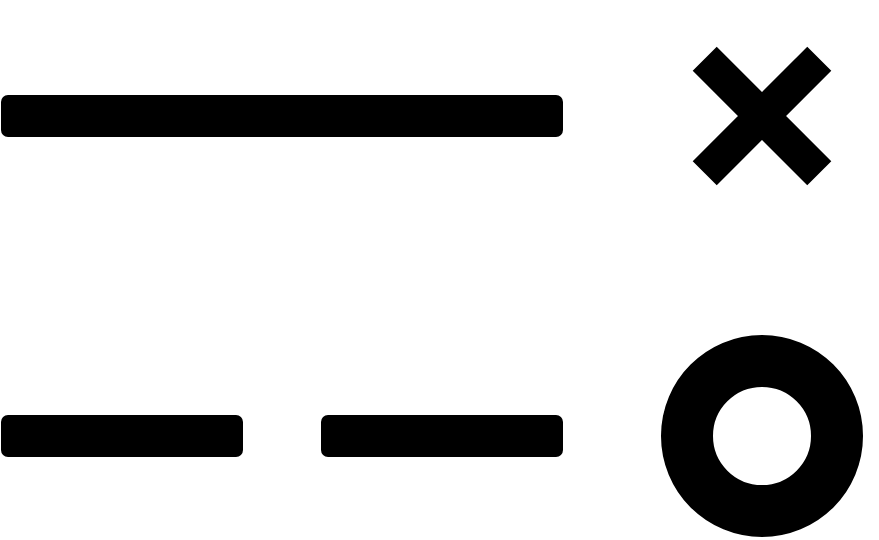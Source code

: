 <mxfile version="24.2.5" type="github">
  <diagram name="第 1 页" id="DQh3fc6psMyw85Z0XzZS">
    <mxGraphModel dx="1221" dy="777" grid="1" gridSize="10" guides="1" tooltips="1" connect="1" arrows="1" fold="1" page="1" pageScale="1" pageWidth="827" pageHeight="1169" math="0" shadow="0">
      <root>
        <mxCell id="0" />
        <mxCell id="1" parent="0" />
        <mxCell id="Wv-iVQrVYat-YHuMPyjr-1" value="" style="rounded=1;whiteSpace=wrap;html=1;gradientColor=none;fillColor=#000000;" vertex="1" parent="1">
          <mxGeometry x="160" y="350" width="120" height="20" as="geometry" />
        </mxCell>
        <mxCell id="Wv-iVQrVYat-YHuMPyjr-2" value="" style="rounded=1;whiteSpace=wrap;html=1;gradientColor=none;fillColor=#000000;" vertex="1" parent="1">
          <mxGeometry x="320" y="350" width="120" height="20" as="geometry" />
        </mxCell>
        <mxCell id="Wv-iVQrVYat-YHuMPyjr-3" value="" style="rounded=1;whiteSpace=wrap;html=1;gradientColor=none;fillColor=#000000;" vertex="1" parent="1">
          <mxGeometry x="160" y="190" width="280" height="20" as="geometry" />
        </mxCell>
        <mxCell id="Wv-iVQrVYat-YHuMPyjr-4" value="" style="shape=cross;whiteSpace=wrap;html=1;rotation=45;strokeColor=#000000;fillColor=#000000;" vertex="1" parent="1">
          <mxGeometry x="500" y="160" width="80" height="80" as="geometry" />
        </mxCell>
        <mxCell id="Wv-iVQrVYat-YHuMPyjr-5" value="" style="verticalLabelPosition=bottom;verticalAlign=top;html=1;shape=mxgraph.basic.donut;dx=25;fillColor=#000000;" vertex="1" parent="1">
          <mxGeometry x="490" y="310" width="100" height="100" as="geometry" />
        </mxCell>
      </root>
    </mxGraphModel>
  </diagram>
</mxfile>
